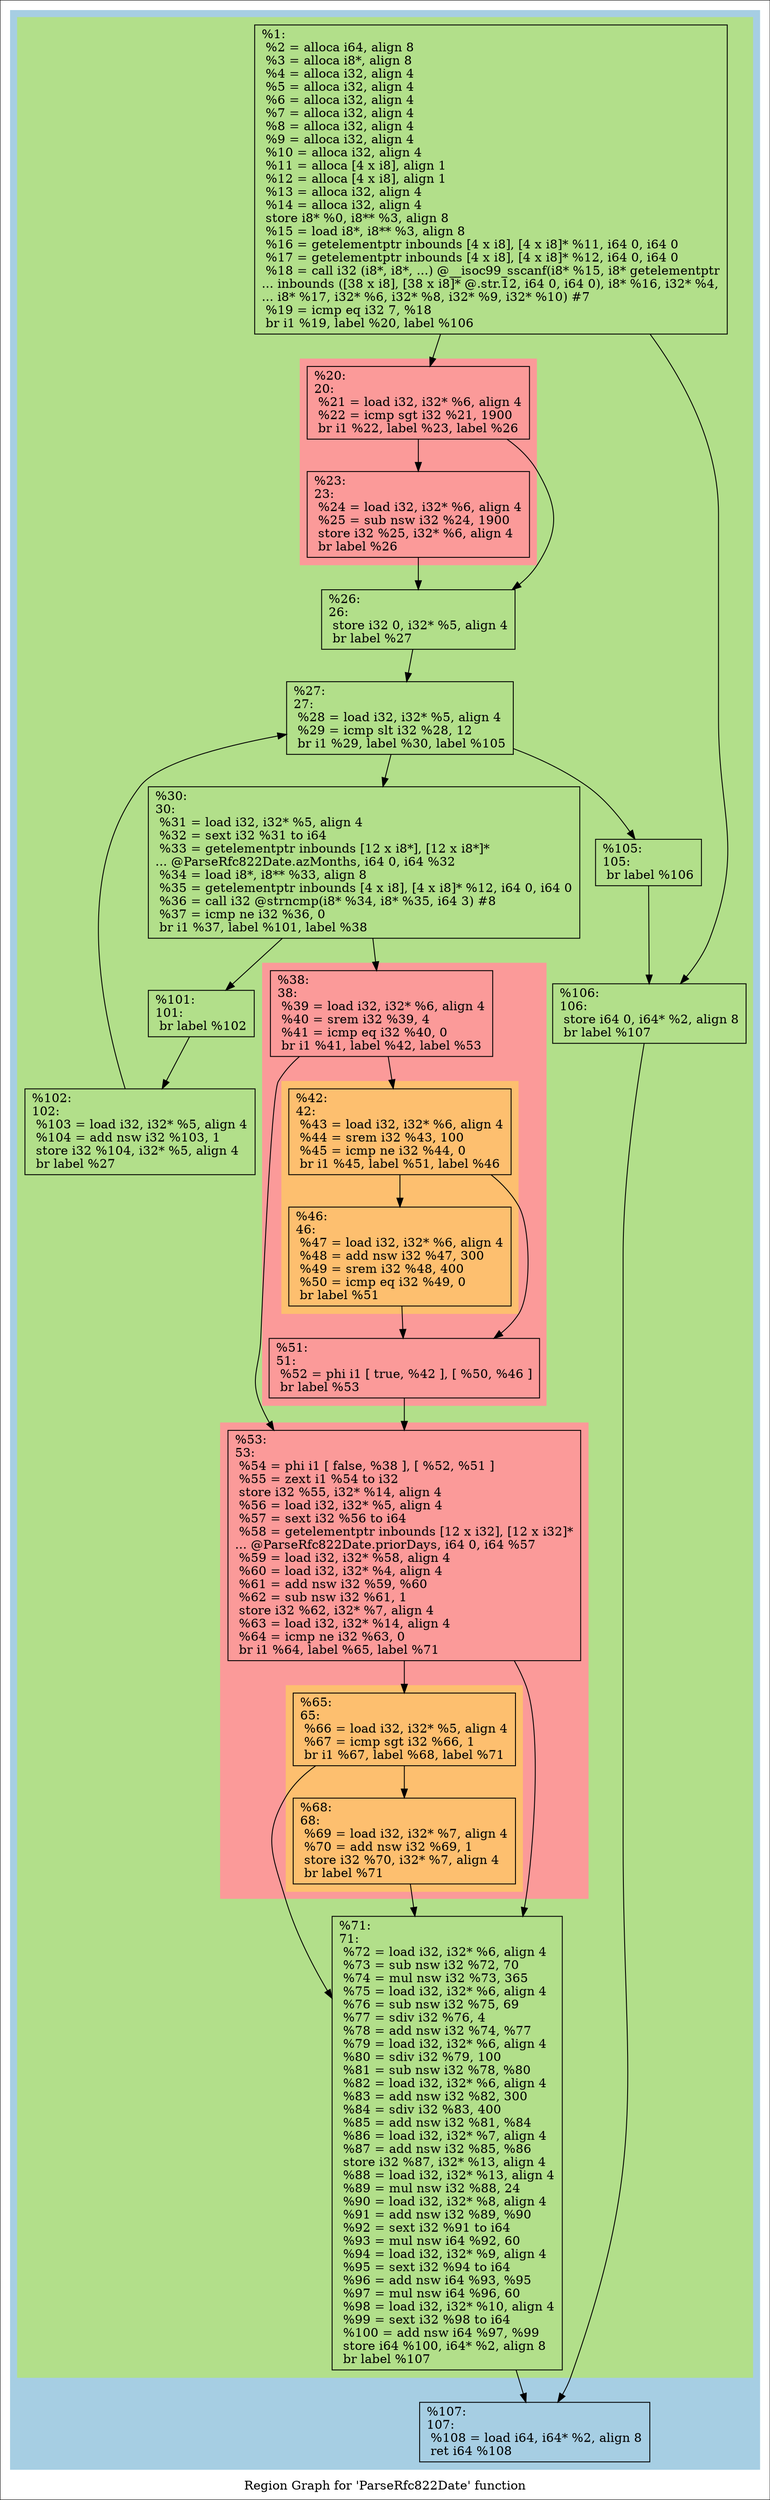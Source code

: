 digraph "Region Graph for 'ParseRfc822Date' function" {
	label="Region Graph for 'ParseRfc822Date' function";

	Node0xc15780 [shape=record,label="{%1:\l  %2 = alloca i64, align 8\l  %3 = alloca i8*, align 8\l  %4 = alloca i32, align 4\l  %5 = alloca i32, align 4\l  %6 = alloca i32, align 4\l  %7 = alloca i32, align 4\l  %8 = alloca i32, align 4\l  %9 = alloca i32, align 4\l  %10 = alloca i32, align 4\l  %11 = alloca [4 x i8], align 1\l  %12 = alloca [4 x i8], align 1\l  %13 = alloca i32, align 4\l  %14 = alloca i32, align 4\l  store i8* %0, i8** %3, align 8\l  %15 = load i8*, i8** %3, align 8\l  %16 = getelementptr inbounds [4 x i8], [4 x i8]* %11, i64 0, i64 0\l  %17 = getelementptr inbounds [4 x i8], [4 x i8]* %12, i64 0, i64 0\l  %18 = call i32 (i8*, i8*, ...) @__isoc99_sscanf(i8* %15, i8* getelementptr\l... inbounds ([38 x i8], [38 x i8]* @.str.12, i64 0, i64 0), i8* %16, i32* %4,\l... i8* %17, i32* %6, i32* %8, i32* %9, i32* %10) #7\l  %19 = icmp eq i32 7, %18\l  br i1 %19, label %20, label %106\l}"];
	Node0xc15780 -> Node0xc43e90;
	Node0xc15780 -> Node0xc67420;
	Node0xc43e90 [shape=record,label="{%20:\l20:                                               \l  %21 = load i32, i32* %6, align 4\l  %22 = icmp sgt i32 %21, 1900\l  br i1 %22, label %23, label %26\l}"];
	Node0xc43e90 -> Node0xc640a0;
	Node0xc43e90 -> Node0xc3efc0;
	Node0xc640a0 [shape=record,label="{%23:\l23:                                               \l  %24 = load i32, i32* %6, align 4\l  %25 = sub nsw i32 %24, 1900\l  store i32 %25, i32* %6, align 4\l  br label %26\l}"];
	Node0xc640a0 -> Node0xc3efc0;
	Node0xc3efc0 [shape=record,label="{%26:\l26:                                               \l  store i32 0, i32* %5, align 4\l  br label %27\l}"];
	Node0xc3efc0 -> Node0xbda670;
	Node0xbda670 [shape=record,label="{%27:\l27:                                               \l  %28 = load i32, i32* %5, align 4\l  %29 = icmp slt i32 %28, 12\l  br i1 %29, label %30, label %105\l}"];
	Node0xbda670 -> Node0xc61850;
	Node0xbda670 -> Node0xbffcb0;
	Node0xc61850 [shape=record,label="{%30:\l30:                                               \l  %31 = load i32, i32* %5, align 4\l  %32 = sext i32 %31 to i64\l  %33 = getelementptr inbounds [12 x i8*], [12 x i8*]*\l... @ParseRfc822Date.azMonths, i64 0, i64 %32\l  %34 = load i8*, i8** %33, align 8\l  %35 = getelementptr inbounds [4 x i8], [4 x i8]* %12, i64 0, i64 0\l  %36 = call i32 @strncmp(i8* %34, i8* %35, i64 3) #8\l  %37 = icmp ne i32 %36, 0\l  br i1 %37, label %101, label %38\l}"];
	Node0xc61850 -> Node0xc7b140;
	Node0xc61850 -> Node0xbfd1e0;
	Node0xc7b140 [shape=record,label="{%101:\l101:                                              \l  br label %102\l}"];
	Node0xc7b140 -> Node0xbdda50;
	Node0xbdda50 [shape=record,label="{%102:\l102:                                              \l  %103 = load i32, i32* %5, align 4\l  %104 = add nsw i32 %103, 1\l  store i32 %104, i32* %5, align 4\l  br label %27\l}"];
	Node0xbdda50 -> Node0xbda670;
	Node0xbfd1e0 [shape=record,label="{%38:\l38:                                               \l  %39 = load i32, i32* %6, align 4\l  %40 = srem i32 %39, 4\l  %41 = icmp eq i32 %40, 0\l  br i1 %41, label %42, label %53\l}"];
	Node0xbfd1e0 -> Node0xc19190;
	Node0xbfd1e0 -> Node0xc16270;
	Node0xc19190 [shape=record,label="{%42:\l42:                                               \l  %43 = load i32, i32* %6, align 4\l  %44 = srem i32 %43, 100\l  %45 = icmp ne i32 %44, 0\l  br i1 %45, label %51, label %46\l}"];
	Node0xc19190 -> Node0xb8d250;
	Node0xc19190 -> Node0xc2cd30;
	Node0xb8d250 [shape=record,label="{%51:\l51:                                               \l  %52 = phi i1 [ true, %42 ], [ %50, %46 ]\l  br label %53\l}"];
	Node0xb8d250 -> Node0xc16270;
	Node0xc16270 [shape=record,label="{%53:\l53:                                               \l  %54 = phi i1 [ false, %38 ], [ %52, %51 ]\l  %55 = zext i1 %54 to i32\l  store i32 %55, i32* %14, align 4\l  %56 = load i32, i32* %5, align 4\l  %57 = sext i32 %56 to i64\l  %58 = getelementptr inbounds [12 x i32], [12 x i32]*\l... @ParseRfc822Date.priorDays, i64 0, i64 %57\l  %59 = load i32, i32* %58, align 4\l  %60 = load i32, i32* %4, align 4\l  %61 = add nsw i32 %59, %60\l  %62 = sub nsw i32 %61, 1\l  store i32 %62, i32* %7, align 4\l  %63 = load i32, i32* %14, align 4\l  %64 = icmp ne i32 %63, 0\l  br i1 %64, label %65, label %71\l}"];
	Node0xc16270 -> Node0xbf9660;
	Node0xc16270 -> Node0xbd92a0;
	Node0xbf9660 [shape=record,label="{%65:\l65:                                               \l  %66 = load i32, i32* %5, align 4\l  %67 = icmp sgt i32 %66, 1\l  br i1 %67, label %68, label %71\l}"];
	Node0xbf9660 -> Node0xc27890;
	Node0xbf9660 -> Node0xbd92a0;
	Node0xc27890 [shape=record,label="{%68:\l68:                                               \l  %69 = load i32, i32* %7, align 4\l  %70 = add nsw i32 %69, 1\l  store i32 %70, i32* %7, align 4\l  br label %71\l}"];
	Node0xc27890 -> Node0xbd92a0;
	Node0xbd92a0 [shape=record,label="{%71:\l71:                                               \l  %72 = load i32, i32* %6, align 4\l  %73 = sub nsw i32 %72, 70\l  %74 = mul nsw i32 %73, 365\l  %75 = load i32, i32* %6, align 4\l  %76 = sub nsw i32 %75, 69\l  %77 = sdiv i32 %76, 4\l  %78 = add nsw i32 %74, %77\l  %79 = load i32, i32* %6, align 4\l  %80 = sdiv i32 %79, 100\l  %81 = sub nsw i32 %78, %80\l  %82 = load i32, i32* %6, align 4\l  %83 = add nsw i32 %82, 300\l  %84 = sdiv i32 %83, 400\l  %85 = add nsw i32 %81, %84\l  %86 = load i32, i32* %7, align 4\l  %87 = add nsw i32 %85, %86\l  store i32 %87, i32* %13, align 4\l  %88 = load i32, i32* %13, align 4\l  %89 = mul nsw i32 %88, 24\l  %90 = load i32, i32* %8, align 4\l  %91 = add nsw i32 %89, %90\l  %92 = sext i32 %91 to i64\l  %93 = mul nsw i64 %92, 60\l  %94 = load i32, i32* %9, align 4\l  %95 = sext i32 %94 to i64\l  %96 = add nsw i64 %93, %95\l  %97 = mul nsw i64 %96, 60\l  %98 = load i32, i32* %10, align 4\l  %99 = sext i32 %98 to i64\l  %100 = add nsw i64 %97, %99\l  store i64 %100, i64* %2, align 8\l  br label %107\l}"];
	Node0xbd92a0 -> Node0xc2c0c0;
	Node0xc2c0c0 [shape=record,label="{%107:\l107:                                              \l  %108 = load i64, i64* %2, align 8\l  ret i64 %108\l}"];
	Node0xc2cd30 [shape=record,label="{%46:\l46:                                               \l  %47 = load i32, i32* %6, align 4\l  %48 = add nsw i32 %47, 300\l  %49 = srem i32 %48, 400\l  %50 = icmp eq i32 %49, 0\l  br label %51\l}"];
	Node0xc2cd30 -> Node0xb8d250;
	Node0xbffcb0 [shape=record,label="{%105:\l105:                                              \l  br label %106\l}"];
	Node0xbffcb0 -> Node0xc67420;
	Node0xc67420 [shape=record,label="{%106:\l106:                                              \l  store i64 0, i64* %2, align 8\l  br label %107\l}"];
	Node0xc67420 -> Node0xc2c0c0;
	colorscheme = "paired12"
        subgraph cluster_0xc7e8a0 {
          label = "";
          style = filled;
          color = 1
          subgraph cluster_0xbcecc0 {
            label = "";
            style = filled;
            color = 3
            subgraph cluster_0xbcec40 {
              label = "";
              style = filled;
              color = 5
              Node0xc43e90;
              Node0xc640a0;
            }
            subgraph cluster_0xb6b2c0 {
              label = "";
              style = filled;
              color = 5
              subgraph cluster_0xc7e760 {
                label = "";
                style = filled;
                color = 7
                Node0xc19190;
                Node0xc2cd30;
              }
              Node0xbfd1e0;
              Node0xb8d250;
            }
            subgraph cluster_0xb6b240 {
              label = "";
              style = filled;
              color = 5
              subgraph cluster_0xc80250 {
                label = "";
                style = filled;
                color = 7
                Node0xbf9660;
                Node0xc27890;
              }
              Node0xc16270;
            }
            Node0xc15780;
            Node0xc3efc0;
            Node0xbda670;
            Node0xc61850;
            Node0xc7b140;
            Node0xbdda50;
            Node0xbd92a0;
            Node0xbffcb0;
            Node0xc67420;
          }
          Node0xc2c0c0;
        }
}
